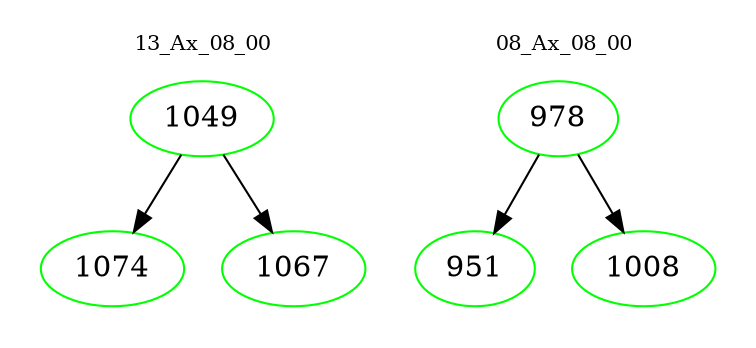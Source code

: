 digraph{
subgraph cluster_0 {
color = white
label = "13_Ax_08_00";
fontsize=10;
T0_1049 [label="1049", color="green"]
T0_1049 -> T0_1074 [color="black"]
T0_1074 [label="1074", color="green"]
T0_1049 -> T0_1067 [color="black"]
T0_1067 [label="1067", color="green"]
}
subgraph cluster_1 {
color = white
label = "08_Ax_08_00";
fontsize=10;
T1_978 [label="978", color="green"]
T1_978 -> T1_951 [color="black"]
T1_951 [label="951", color="green"]
T1_978 -> T1_1008 [color="black"]
T1_1008 [label="1008", color="green"]
}
}
